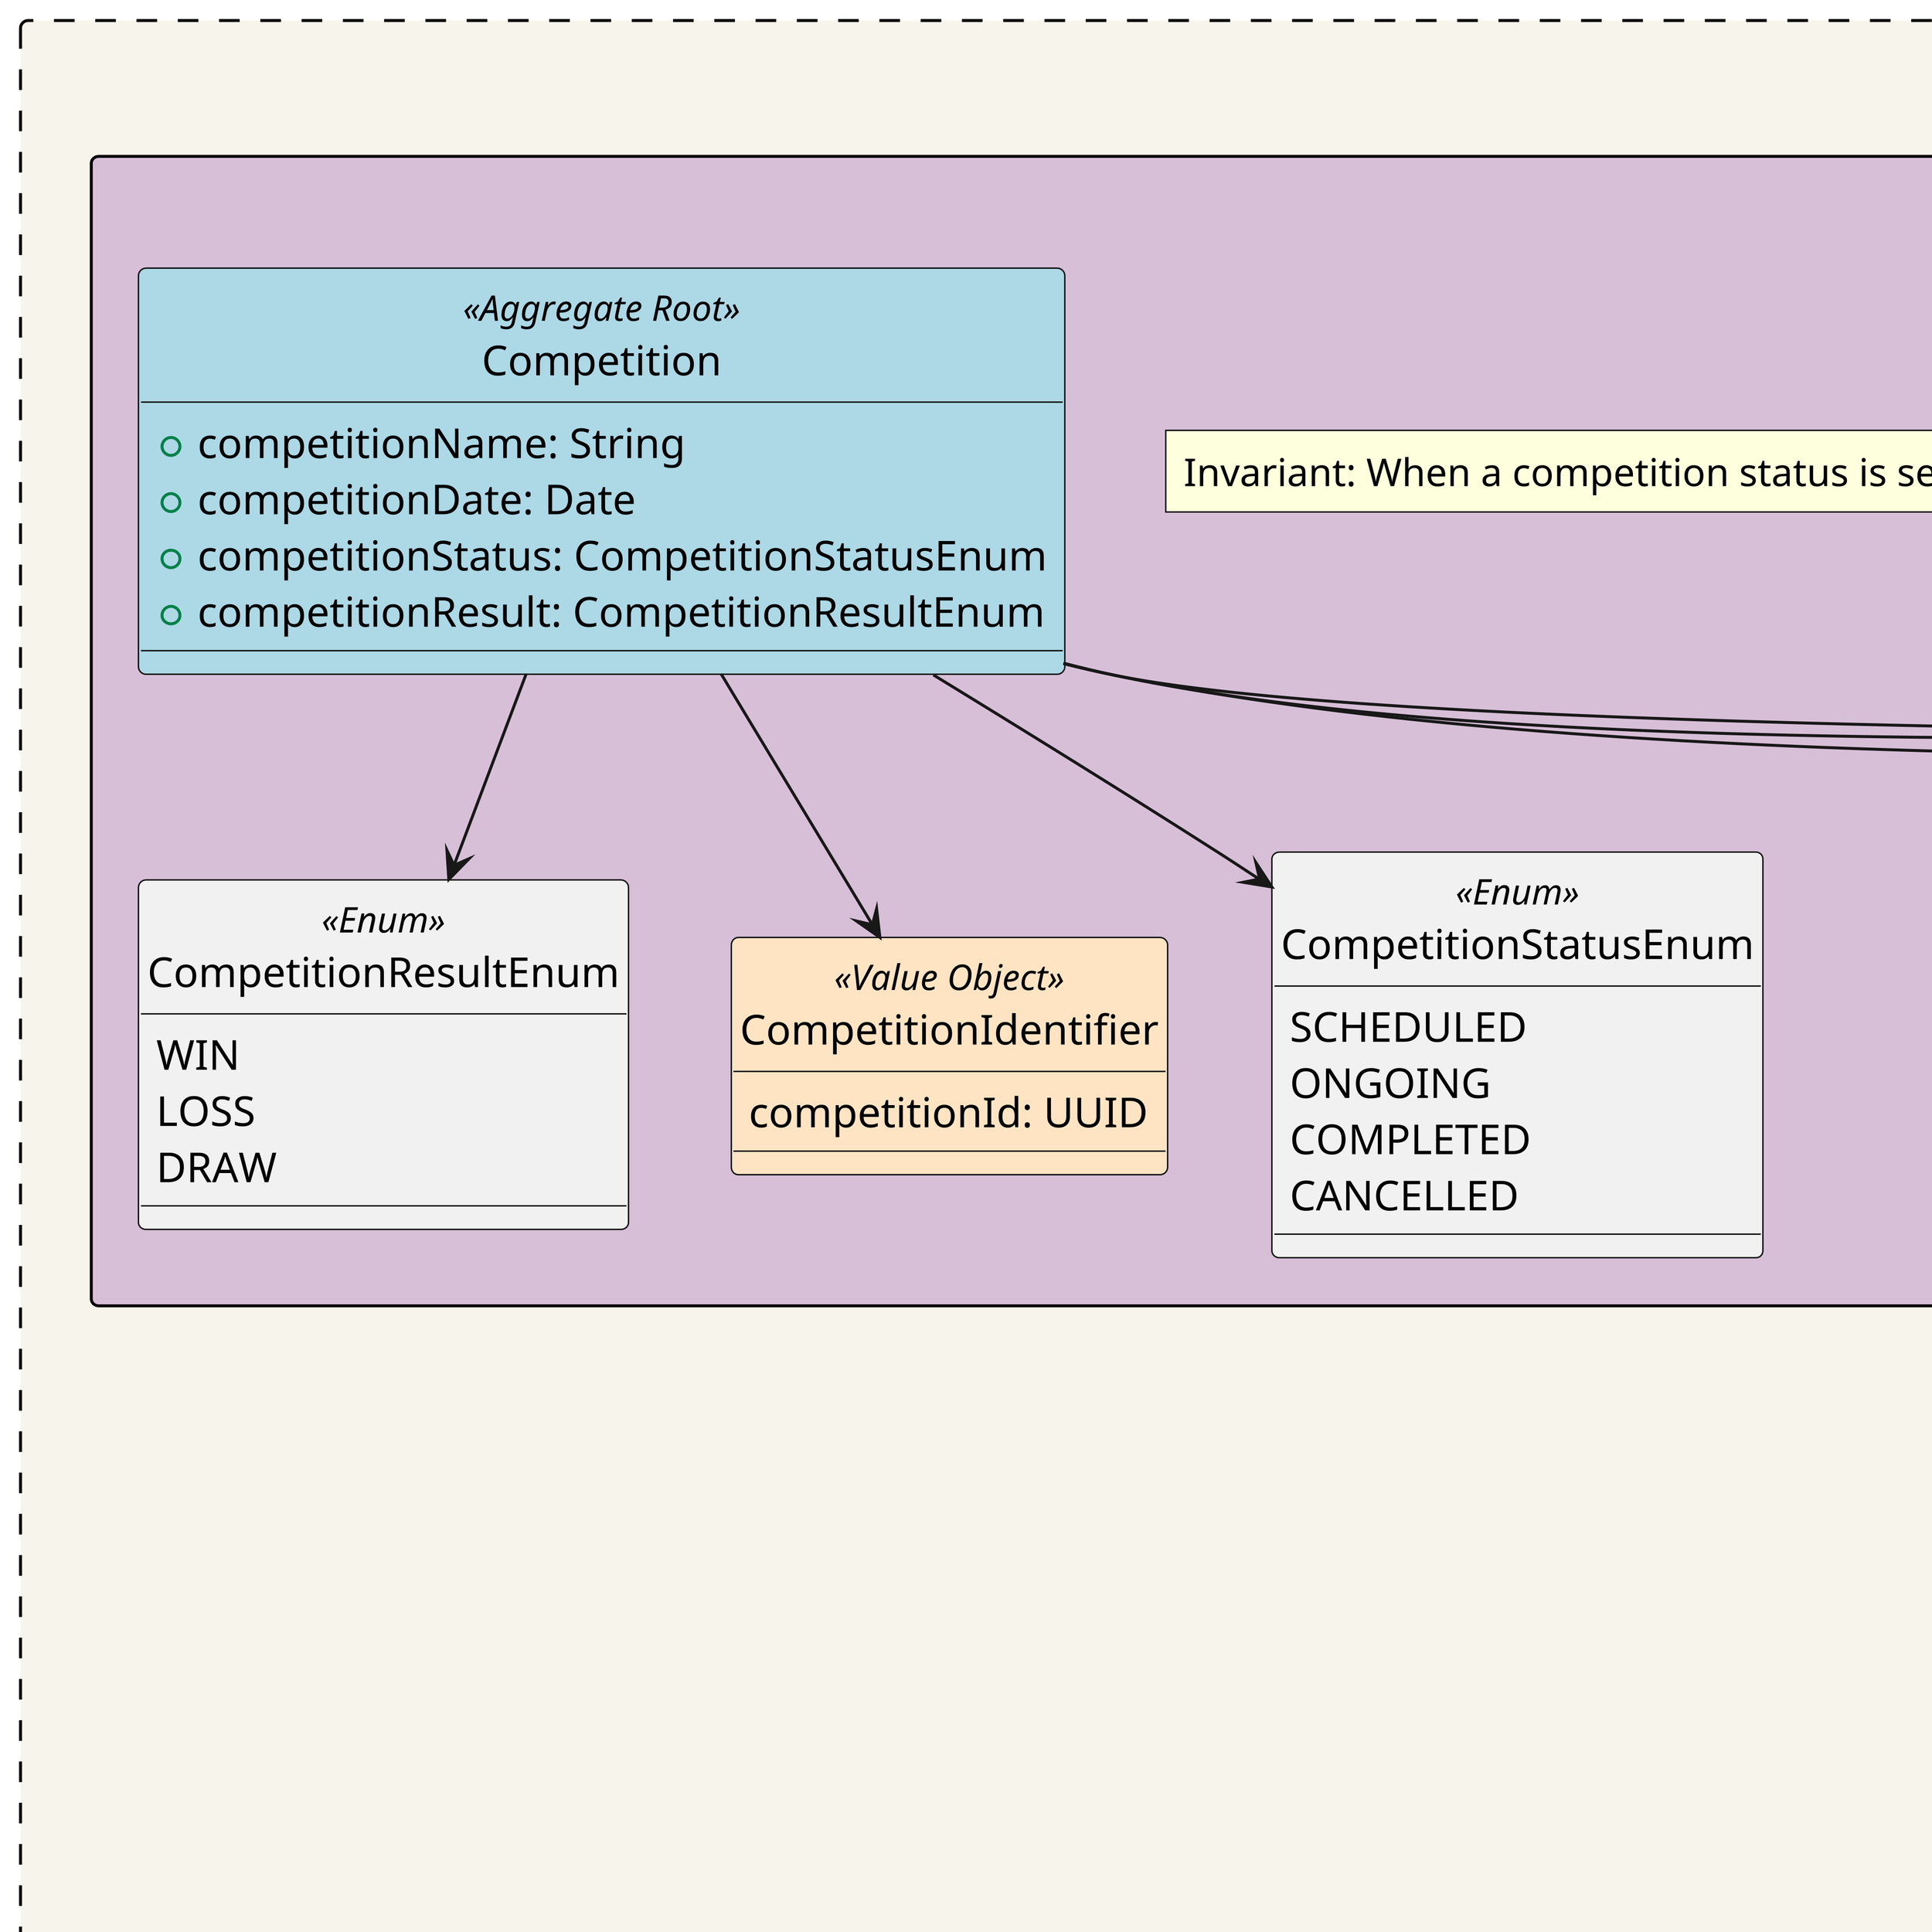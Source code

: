 @startuml
hide circle
top to bottom direction
scale 2.0

!define AGGREGATE_ROOT(name) class name <<Aggregate Root>>
!define ENTITY(name) class name <<Entity>>
!define VALUE_OBJECT(name) class name <<Value Object>>
!define ENUM(name) class name <<Enum>>

!pragma useVerticalIf on
skinparam dpi 300
skinparam packageStyle rectangle
skinparam rectangle {
    BackgroundColor #f7f4eb
    BorderColor Black
}

rectangle "Athletics Domain" as AthleticsDomain #line.dashed {

    package "Team Management Sub-Domain" <<Rectangle>> #lightblue {
        AGGREGATE_ROOT(Team) #lightblue {
            + teamName: String
            + coachName: String
            + teamLevel: TeamLevelEnum
        }

        ENTITY(Athlete) #lightpink {
            + firstName: String
            + lastName: String
            + dateOfBirth: Date
            + athleteCategory: AthleteCategoryEnum
        }

        VALUE_OBJECT(TeamIdentifier) #Bisque {
            teamId: UUID
        }

        VALUE_OBJECT(AthleteIdentifier) #Bisque {
            athleteId: UUID
        }

        ENUM(TeamLevelEnum) {
            HIGH_SCHOOL
            COLLEGE
            PROFESSIONAL
            NATIONAL
        }

        ENUM(AthleteCategoryEnum) {
            JUNIOR
            SENIOR
            MASTER
            PARALYMPIC
        }

        Team --> TeamIdentifier
        Team --> TeamLevelEnum
        Team "1" o--> "0..*" Athlete
        Athlete --> AthleteIdentifier
        Athlete --> AthleteCategoryEnum
    }

    package "Sponsor Management Sub-Domain" <<Rectangle>> #LightSalmon {
        AGGREGATE_ROOT(Sponsor) #lightblue {
            + sponsorName: String
            + sponsorLevel: SponsorLevelEnum
            + sponsorAmount: Decimal
        }

        VALUE_OBJECT(SponsorIdentifier) #Bisque {
            sponsorId: UUID
        }

        ENUM(SponsorLevelEnum) {
            PLATINUM
            GOLD
            SILVER
            BRONZE
        }

        Sponsor --> SponsorIdentifier
        Sponsor --> SponsorLevelEnum
    }

    package "Facility Management Sub-Domain" <<Rectangle>> #LightGray {
        AGGREGATE_ROOT(Facility) #lightblue {
            + facilityName: String
            + capacity: Integer
            + location: String
            + facilityType: FacilityTypeEnum
        }

        VALUE_OBJECT(FacilityIdentifier) #Bisque {
            facilityId: UUID
        }

        ENUM(FacilityTypeEnum) {
            STADIUM
            ARENA
            TRAINING_CENTER
            MEDICAL_CENTER
        }

        Facility --> FacilityIdentifier
        Facility --> FacilityTypeEnum
    }

    package "Competition Management Sub-Domain (Core)" <<Rectangle>> #Thistle {
        note "Invariant: When a competition status is set to COMPLETED, the Competition aggregate MUST call SponsorService to upgrade its Sponsor to PLATINUM and then persist its new state in one atomic operation." as competitionInvariant

        AGGREGATE_ROOT(Competition) #lightblue {
            + competitionName: String
            + competitionDate: Date
            + competitionStatus: CompetitionStatusEnum
            + competitionResult: CompetitionResultEnum
        }

        VALUE_OBJECT(CompetitionIdentifier) #Bisque {
            competitionId: UUID
        }

        ENUM(CompetitionStatusEnum) {
            SCHEDULED
            ONGOING
            COMPLETED
            CANCELLED
        }

        ENUM(CompetitionResultEnum) {
            WIN
            LOSS
            DRAW
        }

        Competition --> CompetitionIdentifier
        Competition --> CompetitionStatusEnum
        Competition --> CompetitionResultEnum
        Competition --> TeamIdentifier
        Competition --> SponsorIdentifier
        Competition --> FacilityIdentifier
    }
}
@enduml

